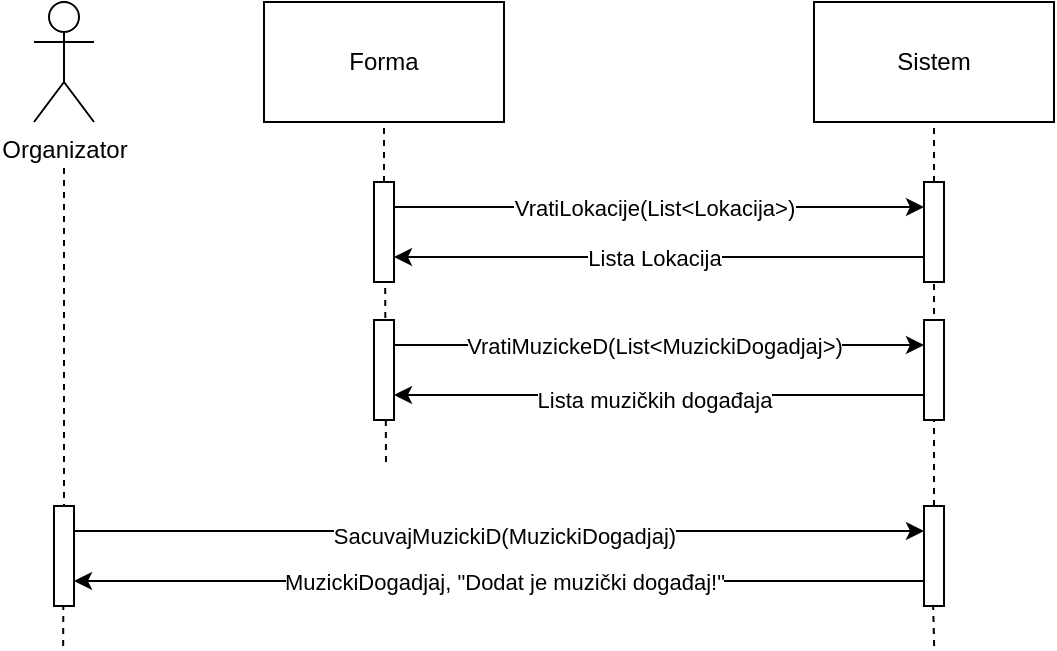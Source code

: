 <mxfile version="15.2.5" type="device"><diagram id="R2lEEEUBdFMjLlhIrx00" name="Page-1"><mxGraphModel dx="1038" dy="547" grid="1" gridSize="10" guides="1" tooltips="1" connect="1" arrows="1" fold="1" page="1" pageScale="1" pageWidth="850" pageHeight="1100" math="0" shadow="0" extFonts="Permanent Marker^https://fonts.googleapis.com/css?family=Permanent+Marker"><root><mxCell id="0"/><mxCell id="1" parent="0"/><mxCell id="eNgiWa2B5CA5oDeILZxk-1" value="" style="endArrow=none;dashed=1;html=1;" edge="1" parent="1" source="eNgiWa2B5CA5oDeILZxk-9"><mxGeometry width="50" height="50" relative="1" as="geometry"><mxPoint x="630" y="720" as="sourcePoint"/><mxPoint x="630" y="710" as="targetPoint"/></mxGeometry></mxCell><mxCell id="eNgiWa2B5CA5oDeILZxk-2" value="Organizator" style="shape=umlActor;verticalLabelPosition=bottom;verticalAlign=top;html=1;outlineConnect=0;" vertex="1" parent="1"><mxGeometry x="180" y="570" width="30" height="60" as="geometry"/></mxCell><mxCell id="eNgiWa2B5CA5oDeILZxk-3" value="" style="endArrow=none;dashed=1;html=1;" edge="1" parent="1"><mxGeometry width="50" height="50" relative="1" as="geometry"><mxPoint x="195" y="830" as="sourcePoint"/><mxPoint x="195" y="650" as="targetPoint"/></mxGeometry></mxCell><mxCell id="eNgiWa2B5CA5oDeILZxk-4" style="edgeStyle=orthogonalEdgeStyle;rounded=0;orthogonalLoop=1;jettySize=auto;html=1;exitX=1;exitY=0.25;exitDx=0;exitDy=0;entryX=0;entryY=0.25;entryDx=0;entryDy=0;" edge="1" parent="1" source="eNgiWa2B5CA5oDeILZxk-6" target="eNgiWa2B5CA5oDeILZxk-9"><mxGeometry relative="1" as="geometry"/></mxCell><mxCell id="eNgiWa2B5CA5oDeILZxk-5" value="SacuvajMuzickiD(MuzickiDogadjaj)" style="edgeLabel;html=1;align=center;verticalAlign=middle;resizable=0;points=[];" vertex="1" connectable="0" parent="eNgiWa2B5CA5oDeILZxk-4"><mxGeometry x="-0.125" y="-1" relative="1" as="geometry"><mxPoint x="29" y="1" as="offset"/></mxGeometry></mxCell><mxCell id="eNgiWa2B5CA5oDeILZxk-6" value="" style="rounded=0;whiteSpace=wrap;html=1;" vertex="1" parent="1"><mxGeometry x="190" y="822" width="10" height="50" as="geometry"/></mxCell><mxCell id="eNgiWa2B5CA5oDeILZxk-7" style="edgeStyle=orthogonalEdgeStyle;rounded=0;orthogonalLoop=1;jettySize=auto;html=1;exitX=0;exitY=0.75;exitDx=0;exitDy=0;entryX=1;entryY=0.75;entryDx=0;entryDy=0;" edge="1" parent="1" source="eNgiWa2B5CA5oDeILZxk-9" target="eNgiWa2B5CA5oDeILZxk-6"><mxGeometry relative="1" as="geometry"/></mxCell><mxCell id="eNgiWa2B5CA5oDeILZxk-8" value="MuzickiDogadjaj, &quot;Dodat je muzički događaj!&quot;" style="edgeLabel;html=1;align=center;verticalAlign=middle;resizable=0;points=[];" vertex="1" connectable="0" parent="eNgiWa2B5CA5oDeILZxk-7"><mxGeometry x="0.092" relative="1" as="geometry"><mxPoint x="22" as="offset"/></mxGeometry></mxCell><mxCell id="eNgiWa2B5CA5oDeILZxk-9" value="" style="rounded=0;whiteSpace=wrap;html=1;" vertex="1" parent="1"><mxGeometry x="625" y="822" width="10" height="50" as="geometry"/></mxCell><mxCell id="eNgiWa2B5CA5oDeILZxk-16" value="" style="endArrow=none;dashed=1;html=1;" edge="1" parent="1"><mxGeometry width="50" height="50" relative="1" as="geometry"><mxPoint x="194.58" y="892" as="sourcePoint"/><mxPoint x="194.66" y="872" as="targetPoint"/></mxGeometry></mxCell><mxCell id="eNgiWa2B5CA5oDeILZxk-17" value="" style="endArrow=none;dashed=1;html=1;entryX=0.5;entryY=1;entryDx=0;entryDy=0;" edge="1" parent="1"><mxGeometry width="50" height="50" relative="1" as="geometry"><mxPoint x="630.08" y="892" as="sourcePoint"/><mxPoint x="629.58" y="872" as="targetPoint"/></mxGeometry></mxCell><mxCell id="eNgiWa2B5CA5oDeILZxk-18" value="Sistem" style="rounded=0;whiteSpace=wrap;html=1;" vertex="1" parent="1"><mxGeometry x="570" y="570" width="120" height="60" as="geometry"/></mxCell><mxCell id="eNgiWa2B5CA5oDeILZxk-19" value="" style="endArrow=none;dashed=1;html=1;exitX=0.5;exitY=0;exitDx=0;exitDy=0;" edge="1" parent="1" source="eNgiWa2B5CA5oDeILZxk-20"><mxGeometry width="50" height="50" relative="1" as="geometry"><mxPoint x="355" y="640" as="sourcePoint"/><mxPoint x="355" y="630" as="targetPoint"/></mxGeometry></mxCell><mxCell id="eNgiWa2B5CA5oDeILZxk-20" value="" style="rounded=0;whiteSpace=wrap;html=1;" vertex="1" parent="1"><mxGeometry x="350" y="660" width="10" height="50" as="geometry"/></mxCell><mxCell id="eNgiWa2B5CA5oDeILZxk-21" value="" style="rounded=0;whiteSpace=wrap;html=1;" vertex="1" parent="1"><mxGeometry x="625" y="660" width="10" height="50" as="geometry"/></mxCell><mxCell id="eNgiWa2B5CA5oDeILZxk-22" value="" style="endArrow=none;dashed=1;html=1;exitX=0.5;exitY=0;exitDx=0;exitDy=0;" edge="1" parent="1" source="eNgiWa2B5CA5oDeILZxk-21"><mxGeometry width="50" height="50" relative="1" as="geometry"><mxPoint x="710" y="650" as="sourcePoint"/><mxPoint x="630" y="630" as="targetPoint"/></mxGeometry></mxCell><mxCell id="eNgiWa2B5CA5oDeILZxk-23" value="" style="endArrow=classic;html=1;exitX=1;exitY=0.25;exitDx=0;exitDy=0;entryX=0;entryY=0.25;entryDx=0;entryDy=0;" edge="1" parent="1" source="eNgiWa2B5CA5oDeILZxk-20" target="eNgiWa2B5CA5oDeILZxk-21"><mxGeometry width="50" height="50" relative="1" as="geometry"><mxPoint x="390" y="690" as="sourcePoint"/><mxPoint x="440" y="640" as="targetPoint"/></mxGeometry></mxCell><mxCell id="eNgiWa2B5CA5oDeILZxk-24" value="VratiLokacije(List&amp;lt;Lokacija&amp;gt;)" style="edgeLabel;html=1;align=center;verticalAlign=middle;resizable=0;points=[];" vertex="1" connectable="0" parent="eNgiWa2B5CA5oDeILZxk-23"><mxGeometry x="0.087" relative="1" as="geometry"><mxPoint x="-14" as="offset"/></mxGeometry></mxCell><mxCell id="eNgiWa2B5CA5oDeILZxk-25" value="" style="endArrow=classic;html=1;exitX=0;exitY=0.75;exitDx=0;exitDy=0;entryX=1;entryY=0.75;entryDx=0;entryDy=0;" edge="1" parent="1" source="eNgiWa2B5CA5oDeILZxk-21" target="eNgiWa2B5CA5oDeILZxk-20"><mxGeometry width="50" height="50" relative="1" as="geometry"><mxPoint x="520" y="730" as="sourcePoint"/><mxPoint x="570" y="680" as="targetPoint"/><Array as="points"/></mxGeometry></mxCell><mxCell id="eNgiWa2B5CA5oDeILZxk-26" value="Lista Lokacija" style="edgeLabel;html=1;align=center;verticalAlign=middle;resizable=0;points=[];" vertex="1" connectable="0" parent="eNgiWa2B5CA5oDeILZxk-25"><mxGeometry x="0.245" y="3" relative="1" as="geometry"><mxPoint x="30" y="-3" as="offset"/></mxGeometry></mxCell><mxCell id="eNgiWa2B5CA5oDeILZxk-27" value="Forma" style="rounded=0;whiteSpace=wrap;html=1;" vertex="1" parent="1"><mxGeometry x="295" y="570" width="120" height="60" as="geometry"/></mxCell><mxCell id="eNgiWa2B5CA5oDeILZxk-28" value="" style="endArrow=none;dashed=1;html=1;" edge="1" parent="1"><mxGeometry width="50" height="50" relative="1" as="geometry"><mxPoint x="356" y="800" as="sourcePoint"/><mxPoint x="355.58" y="710" as="targetPoint"/></mxGeometry></mxCell><mxCell id="eNgiWa2B5CA5oDeILZxk-35" value="" style="rounded=0;whiteSpace=wrap;html=1;" vertex="1" parent="1"><mxGeometry x="350" y="729" width="10" height="50" as="geometry"/></mxCell><mxCell id="eNgiWa2B5CA5oDeILZxk-36" value="" style="rounded=0;whiteSpace=wrap;html=1;" vertex="1" parent="1"><mxGeometry x="625" y="729" width="10" height="50" as="geometry"/></mxCell><mxCell id="eNgiWa2B5CA5oDeILZxk-37" value="" style="endArrow=classic;html=1;exitX=1;exitY=0.25;exitDx=0;exitDy=0;entryX=0;entryY=0.25;entryDx=0;entryDy=0;" edge="1" parent="1" source="eNgiWa2B5CA5oDeILZxk-35" target="eNgiWa2B5CA5oDeILZxk-36"><mxGeometry width="50" height="50" relative="1" as="geometry"><mxPoint x="390" y="759" as="sourcePoint"/><mxPoint x="440" y="709" as="targetPoint"/></mxGeometry></mxCell><mxCell id="eNgiWa2B5CA5oDeILZxk-38" value="VratiMuzickeD(List&amp;lt;MuzickiDogadjaj&amp;gt;)" style="edgeLabel;html=1;align=center;verticalAlign=middle;resizable=0;points=[];" vertex="1" connectable="0" parent="eNgiWa2B5CA5oDeILZxk-37"><mxGeometry x="0.087" relative="1" as="geometry"><mxPoint x="-14" as="offset"/></mxGeometry></mxCell><mxCell id="eNgiWa2B5CA5oDeILZxk-39" value="" style="endArrow=classic;html=1;exitX=0;exitY=0.75;exitDx=0;exitDy=0;entryX=1;entryY=0.75;entryDx=0;entryDy=0;" edge="1" parent="1" source="eNgiWa2B5CA5oDeILZxk-36" target="eNgiWa2B5CA5oDeILZxk-35"><mxGeometry width="50" height="50" relative="1" as="geometry"><mxPoint x="520" y="799" as="sourcePoint"/><mxPoint x="570" y="749" as="targetPoint"/><Array as="points"/></mxGeometry></mxCell><mxCell id="eNgiWa2B5CA5oDeILZxk-40" value="Lista muzičkih događaja" style="edgeLabel;html=1;align=center;verticalAlign=middle;resizable=0;points=[];" vertex="1" connectable="0" parent="eNgiWa2B5CA5oDeILZxk-39"><mxGeometry x="0.245" y="3" relative="1" as="geometry"><mxPoint x="30" y="-0.5" as="offset"/></mxGeometry></mxCell></root></mxGraphModel></diagram></mxfile>